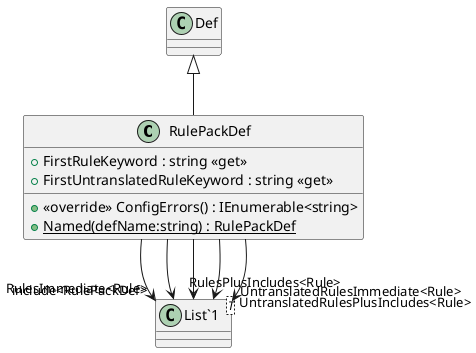 @startuml
class RulePackDef {
    + FirstRuleKeyword : string <<get>>
    + FirstUntranslatedRuleKeyword : string <<get>>
    + <<override>> ConfigErrors() : IEnumerable<string>
    + {static} Named(defName:string) : RulePackDef
}
class "List`1"<T> {
}
Def <|-- RulePackDef
RulePackDef --> "include<RulePackDef>" "List`1"
RulePackDef --> "RulesPlusIncludes<Rule>" "List`1"
RulePackDef --> "UntranslatedRulesPlusIncludes<Rule>" "List`1"
RulePackDef --> "RulesImmediate<Rule>" "List`1"
RulePackDef --> "UntranslatedRulesImmediate<Rule>" "List`1"
@enduml
